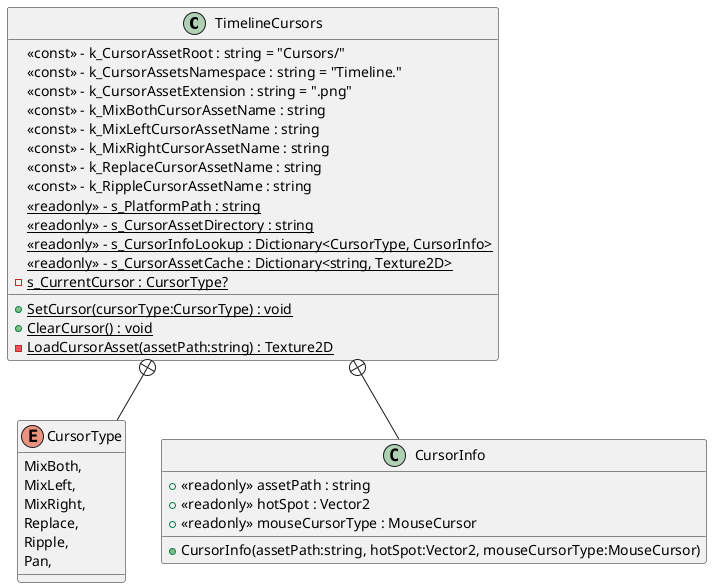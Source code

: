 @startuml
class TimelineCursors {
    <<const>> - k_CursorAssetRoot : string = "Cursors/"
    <<const>> - k_CursorAssetsNamespace : string = "Timeline."
    <<const>> - k_CursorAssetExtension : string = ".png"
    <<const>> - k_MixBothCursorAssetName : string
    <<const>> - k_MixLeftCursorAssetName : string
    <<const>> - k_MixRightCursorAssetName : string
    <<const>> - k_ReplaceCursorAssetName : string
    <<const>> - k_RippleCursorAssetName : string
    {static} <<readonly>> - s_PlatformPath : string
    {static} <<readonly>> - s_CursorAssetDirectory : string
    {static} <<readonly>> - s_CursorInfoLookup : Dictionary<CursorType, CursorInfo>
    {static} <<readonly>> - s_CursorAssetCache : Dictionary<string, Texture2D>
    {static} - s_CurrentCursor : CursorType?
    + {static} SetCursor(cursorType:CursorType) : void
    + {static} ClearCursor() : void
    {static} - LoadCursorAsset(assetPath:string) : Texture2D
}
enum CursorType {
    MixBoth,
    MixLeft,
    MixRight,
    Replace,
    Ripple,
    Pan,
}
class CursorInfo {
    + <<readonly>> assetPath : string
    + <<readonly>> hotSpot : Vector2
    + <<readonly>> mouseCursorType : MouseCursor
    + CursorInfo(assetPath:string, hotSpot:Vector2, mouseCursorType:MouseCursor)
}
TimelineCursors +-- CursorType
TimelineCursors +-- CursorInfo
@enduml
